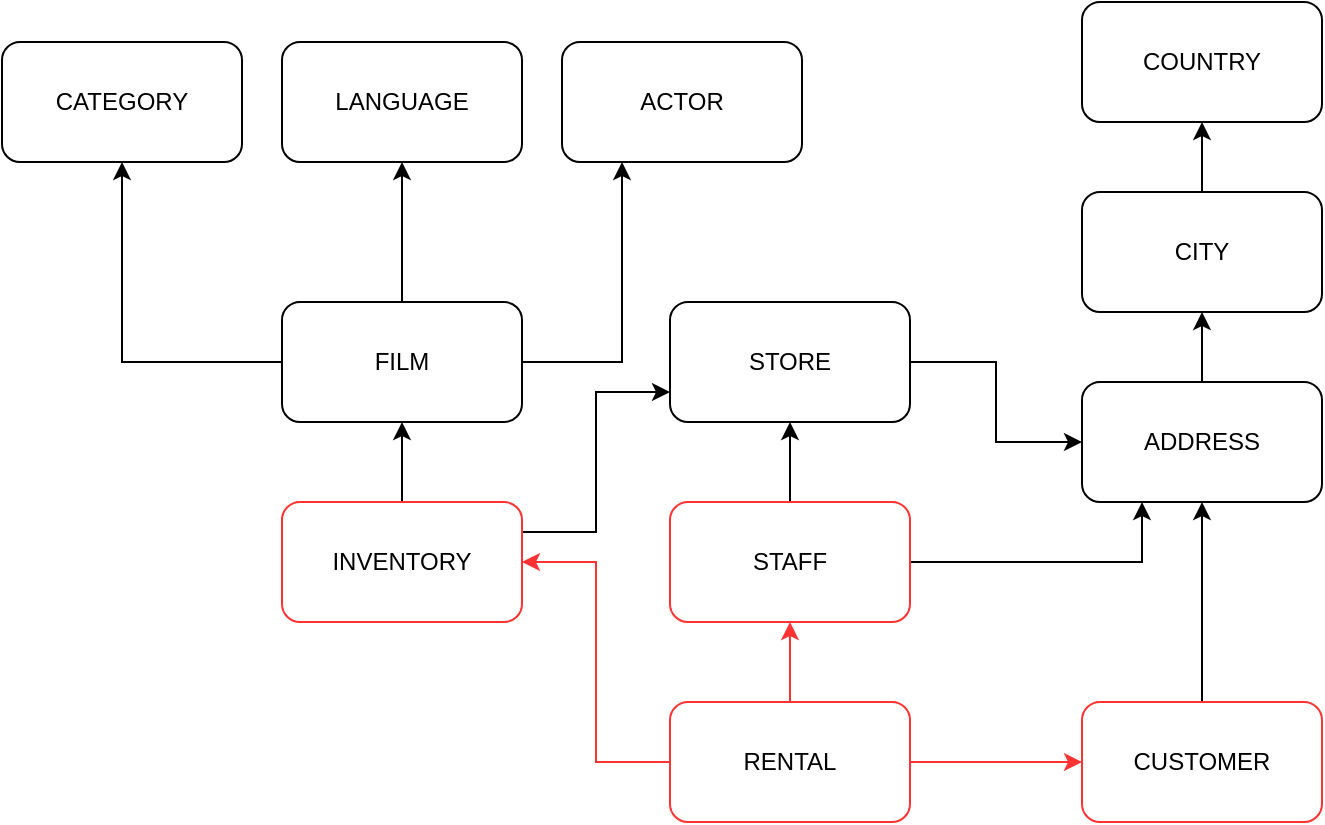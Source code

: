 <mxfile version="22.1.1" type="github">
  <diagram name="Trang-1" id="ZfD5Ys0rBInNUp4D3P7Z">
    <mxGraphModel dx="1290" dy="574" grid="1" gridSize="10" guides="1" tooltips="1" connect="1" arrows="1" fold="1" page="1" pageScale="1" pageWidth="827" pageHeight="1169" math="0" shadow="0">
      <root>
        <mxCell id="0" />
        <mxCell id="1" parent="0" />
        <mxCell id="cEVJ6mhnJ1n4Fk9yhqo5-14" value="" style="edgeStyle=orthogonalEdgeStyle;rounded=0;orthogonalLoop=1;jettySize=auto;html=1;strokeColor=#FF3333;" edge="1" parent="1" source="cEVJ6mhnJ1n4Fk9yhqo5-1" target="cEVJ6mhnJ1n4Fk9yhqo5-2">
          <mxGeometry relative="1" as="geometry" />
        </mxCell>
        <mxCell id="cEVJ6mhnJ1n4Fk9yhqo5-20" style="edgeStyle=orthogonalEdgeStyle;rounded=0;orthogonalLoop=1;jettySize=auto;html=1;exitX=1;exitY=0.5;exitDx=0;exitDy=0;entryX=0;entryY=0.5;entryDx=0;entryDy=0;strokeColor=#FF3333;" edge="1" parent="1" source="cEVJ6mhnJ1n4Fk9yhqo5-1" target="cEVJ6mhnJ1n4Fk9yhqo5-4">
          <mxGeometry relative="1" as="geometry" />
        </mxCell>
        <mxCell id="cEVJ6mhnJ1n4Fk9yhqo5-22" style="edgeStyle=orthogonalEdgeStyle;rounded=0;orthogonalLoop=1;jettySize=auto;html=1;entryX=1;entryY=0.5;entryDx=0;entryDy=0;strokeColor=#FF3333;" edge="1" parent="1" source="cEVJ6mhnJ1n4Fk9yhqo5-1" target="cEVJ6mhnJ1n4Fk9yhqo5-5">
          <mxGeometry relative="1" as="geometry" />
        </mxCell>
        <mxCell id="cEVJ6mhnJ1n4Fk9yhqo5-1" value="RENTAL" style="rounded=1;whiteSpace=wrap;html=1;strokeColor=#FF3333;" vertex="1" parent="1">
          <mxGeometry x="354" y="390" width="120" height="60" as="geometry" />
        </mxCell>
        <mxCell id="cEVJ6mhnJ1n4Fk9yhqo5-15" value="" style="edgeStyle=orthogonalEdgeStyle;rounded=0;orthogonalLoop=1;jettySize=auto;html=1;" edge="1" parent="1" source="cEVJ6mhnJ1n4Fk9yhqo5-2" target="cEVJ6mhnJ1n4Fk9yhqo5-3">
          <mxGeometry relative="1" as="geometry" />
        </mxCell>
        <mxCell id="cEVJ6mhnJ1n4Fk9yhqo5-26" style="edgeStyle=orthogonalEdgeStyle;rounded=0;orthogonalLoop=1;jettySize=auto;html=1;entryX=0.25;entryY=1;entryDx=0;entryDy=0;" edge="1" parent="1" source="cEVJ6mhnJ1n4Fk9yhqo5-2" target="cEVJ6mhnJ1n4Fk9yhqo5-10">
          <mxGeometry relative="1" as="geometry" />
        </mxCell>
        <mxCell id="cEVJ6mhnJ1n4Fk9yhqo5-2" value="STAFF" style="rounded=1;whiteSpace=wrap;html=1;strokeColor=#FF3333;" vertex="1" parent="1">
          <mxGeometry x="354" y="290" width="120" height="60" as="geometry" />
        </mxCell>
        <mxCell id="cEVJ6mhnJ1n4Fk9yhqo5-18" style="edgeStyle=orthogonalEdgeStyle;rounded=0;orthogonalLoop=1;jettySize=auto;html=1;entryX=0;entryY=0.5;entryDx=0;entryDy=0;" edge="1" parent="1" source="cEVJ6mhnJ1n4Fk9yhqo5-3" target="cEVJ6mhnJ1n4Fk9yhqo5-10">
          <mxGeometry relative="1" as="geometry" />
        </mxCell>
        <mxCell id="cEVJ6mhnJ1n4Fk9yhqo5-3" value="STORE" style="rounded=1;whiteSpace=wrap;html=1;" vertex="1" parent="1">
          <mxGeometry x="354" y="190" width="120" height="60" as="geometry" />
        </mxCell>
        <mxCell id="cEVJ6mhnJ1n4Fk9yhqo5-19" style="edgeStyle=orthogonalEdgeStyle;rounded=0;orthogonalLoop=1;jettySize=auto;html=1;entryX=0.5;entryY=1;entryDx=0;entryDy=0;" edge="1" parent="1" source="cEVJ6mhnJ1n4Fk9yhqo5-4" target="cEVJ6mhnJ1n4Fk9yhqo5-10">
          <mxGeometry relative="1" as="geometry" />
        </mxCell>
        <mxCell id="cEVJ6mhnJ1n4Fk9yhqo5-4" value="CUSTOMER" style="rounded=1;whiteSpace=wrap;html=1;strokeColor=#FF3333;" vertex="1" parent="1">
          <mxGeometry x="560" y="390" width="120" height="60" as="geometry" />
        </mxCell>
        <mxCell id="cEVJ6mhnJ1n4Fk9yhqo5-23" style="edgeStyle=orthogonalEdgeStyle;rounded=0;orthogonalLoop=1;jettySize=auto;html=1;exitX=0.5;exitY=0;exitDx=0;exitDy=0;entryX=0.5;entryY=1;entryDx=0;entryDy=0;" edge="1" parent="1" source="cEVJ6mhnJ1n4Fk9yhqo5-5" target="cEVJ6mhnJ1n4Fk9yhqo5-6">
          <mxGeometry relative="1" as="geometry" />
        </mxCell>
        <mxCell id="cEVJ6mhnJ1n4Fk9yhqo5-31" style="edgeStyle=orthogonalEdgeStyle;rounded=0;orthogonalLoop=1;jettySize=auto;html=1;exitX=1;exitY=0.25;exitDx=0;exitDy=0;entryX=0;entryY=0.75;entryDx=0;entryDy=0;" edge="1" parent="1" source="cEVJ6mhnJ1n4Fk9yhqo5-5" target="cEVJ6mhnJ1n4Fk9yhqo5-3">
          <mxGeometry relative="1" as="geometry" />
        </mxCell>
        <mxCell id="cEVJ6mhnJ1n4Fk9yhqo5-5" value="INVENTORY" style="rounded=1;whiteSpace=wrap;html=1;strokeColor=#FF3333;" vertex="1" parent="1">
          <mxGeometry x="160" y="290" width="120" height="60" as="geometry" />
        </mxCell>
        <mxCell id="cEVJ6mhnJ1n4Fk9yhqo5-27" style="edgeStyle=orthogonalEdgeStyle;rounded=0;orthogonalLoop=1;jettySize=auto;html=1;exitX=0.5;exitY=0;exitDx=0;exitDy=0;entryX=0.5;entryY=1;entryDx=0;entryDy=0;" edge="1" parent="1" source="cEVJ6mhnJ1n4Fk9yhqo5-6" target="cEVJ6mhnJ1n4Fk9yhqo5-8">
          <mxGeometry relative="1" as="geometry" />
        </mxCell>
        <mxCell id="cEVJ6mhnJ1n4Fk9yhqo5-28" style="edgeStyle=orthogonalEdgeStyle;rounded=0;orthogonalLoop=1;jettySize=auto;html=1;entryX=0.25;entryY=1;entryDx=0;entryDy=0;" edge="1" parent="1" source="cEVJ6mhnJ1n4Fk9yhqo5-6" target="cEVJ6mhnJ1n4Fk9yhqo5-9">
          <mxGeometry relative="1" as="geometry" />
        </mxCell>
        <mxCell id="cEVJ6mhnJ1n4Fk9yhqo5-30" style="edgeStyle=orthogonalEdgeStyle;rounded=0;orthogonalLoop=1;jettySize=auto;html=1;" edge="1" parent="1" source="cEVJ6mhnJ1n4Fk9yhqo5-6" target="cEVJ6mhnJ1n4Fk9yhqo5-7">
          <mxGeometry relative="1" as="geometry" />
        </mxCell>
        <mxCell id="cEVJ6mhnJ1n4Fk9yhqo5-6" value="FILM" style="rounded=1;whiteSpace=wrap;html=1;" vertex="1" parent="1">
          <mxGeometry x="160" y="190" width="120" height="60" as="geometry" />
        </mxCell>
        <mxCell id="cEVJ6mhnJ1n4Fk9yhqo5-7" value="CATEGORY" style="rounded=1;whiteSpace=wrap;html=1;" vertex="1" parent="1">
          <mxGeometry x="20" y="60" width="120" height="60" as="geometry" />
        </mxCell>
        <mxCell id="cEVJ6mhnJ1n4Fk9yhqo5-8" value="LANGUAGE" style="rounded=1;whiteSpace=wrap;html=1;" vertex="1" parent="1">
          <mxGeometry x="160" y="60" width="120" height="60" as="geometry" />
        </mxCell>
        <mxCell id="cEVJ6mhnJ1n4Fk9yhqo5-9" value="ACTOR" style="rounded=1;whiteSpace=wrap;html=1;" vertex="1" parent="1">
          <mxGeometry x="300" y="60" width="120" height="60" as="geometry" />
        </mxCell>
        <mxCell id="cEVJ6mhnJ1n4Fk9yhqo5-24" style="edgeStyle=orthogonalEdgeStyle;rounded=0;orthogonalLoop=1;jettySize=auto;html=1;exitX=0.5;exitY=0;exitDx=0;exitDy=0;entryX=0.5;entryY=1;entryDx=0;entryDy=0;" edge="1" parent="1" source="cEVJ6mhnJ1n4Fk9yhqo5-10" target="cEVJ6mhnJ1n4Fk9yhqo5-11">
          <mxGeometry relative="1" as="geometry" />
        </mxCell>
        <mxCell id="cEVJ6mhnJ1n4Fk9yhqo5-10" value="ADDRESS" style="rounded=1;whiteSpace=wrap;html=1;" vertex="1" parent="1">
          <mxGeometry x="560" y="230" width="120" height="60" as="geometry" />
        </mxCell>
        <mxCell id="cEVJ6mhnJ1n4Fk9yhqo5-25" style="edgeStyle=orthogonalEdgeStyle;rounded=0;orthogonalLoop=1;jettySize=auto;html=1;exitX=0.5;exitY=0;exitDx=0;exitDy=0;entryX=0.5;entryY=1;entryDx=0;entryDy=0;" edge="1" parent="1" source="cEVJ6mhnJ1n4Fk9yhqo5-11" target="cEVJ6mhnJ1n4Fk9yhqo5-12">
          <mxGeometry relative="1" as="geometry" />
        </mxCell>
        <mxCell id="cEVJ6mhnJ1n4Fk9yhqo5-11" value="CITY" style="rounded=1;whiteSpace=wrap;html=1;" vertex="1" parent="1">
          <mxGeometry x="560" y="135" width="120" height="60" as="geometry" />
        </mxCell>
        <mxCell id="cEVJ6mhnJ1n4Fk9yhqo5-12" value="COUNTRY" style="rounded=1;whiteSpace=wrap;html=1;" vertex="1" parent="1">
          <mxGeometry x="560" y="40" width="120" height="60" as="geometry" />
        </mxCell>
      </root>
    </mxGraphModel>
  </diagram>
</mxfile>
